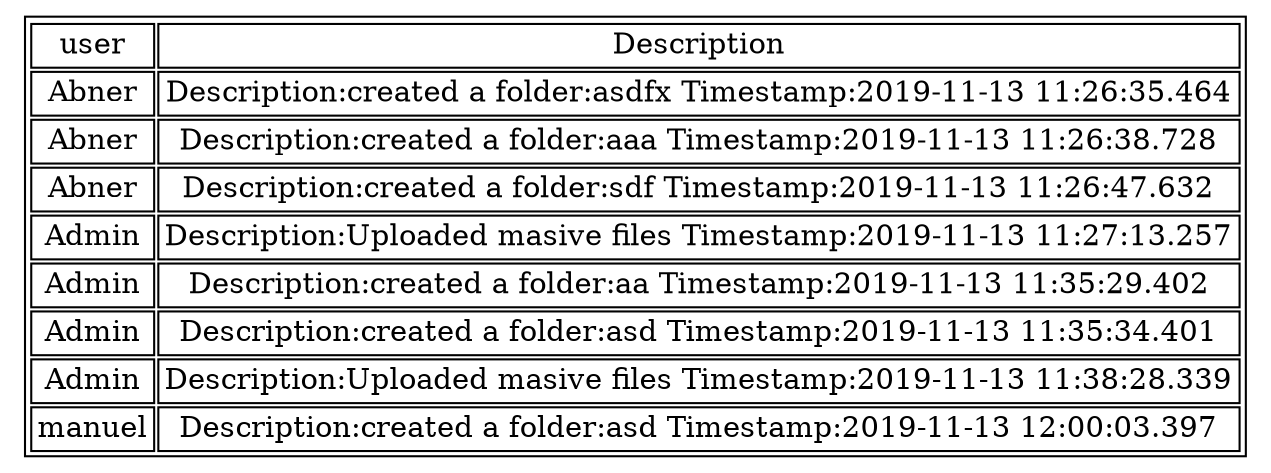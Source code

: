 digraph Mass{
aHtmlTable [
shape=plaintext
color=black
label=<
<table border='1' cellborder='1'>
<tr><td>user</td><td>Description</td></tr>
<tr><td>Abner</td><td>Description:created a folder:asdfx Timestamp:2019-11-13 11:26:35.464</td></tr>
<tr><td>Abner</td><td>Description:created a folder:aaa Timestamp:2019-11-13 11:26:38.728</td></tr>
<tr><td>Abner</td><td>Description:created a folder:sdf Timestamp:2019-11-13 11:26:47.632</td></tr>
<tr><td>Admin</td><td>Description:Uploaded masive files Timestamp:2019-11-13 11:27:13.257</td></tr>
<tr><td>Admin</td><td>Description:created a folder:aa Timestamp:2019-11-13 11:35:29.402</td></tr>
<tr><td>Admin</td><td>Description:created a folder:asd Timestamp:2019-11-13 11:35:34.401</td></tr>
<tr><td>Admin</td><td>Description:Uploaded masive files Timestamp:2019-11-13 11:38:28.339</td></tr>
<tr><td>manuel</td><td>Description:created a folder:asd Timestamp:2019-11-13 12:00:03.397</td></tr>
</table>

>
];
}